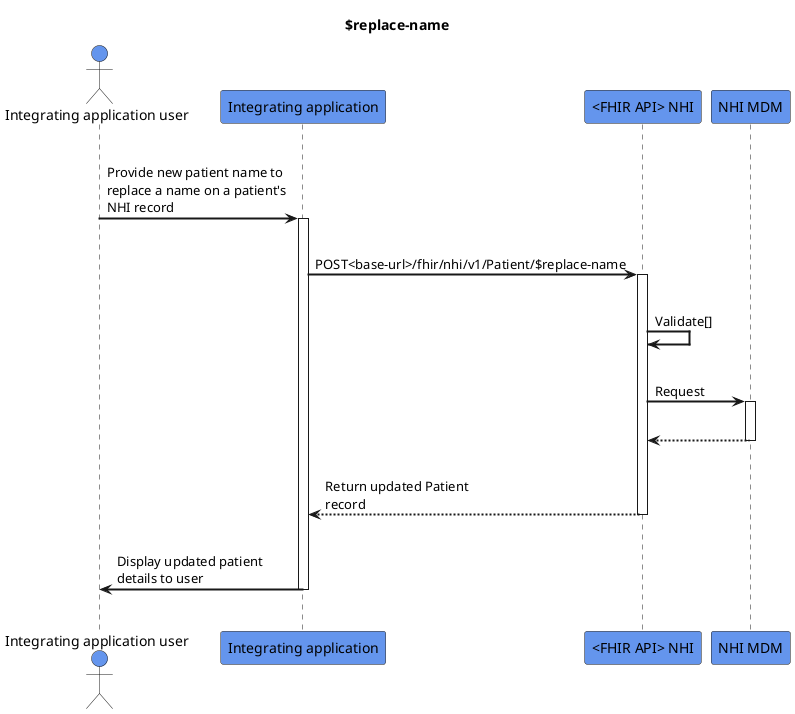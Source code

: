 @startuml
skinparam sequenceArrowThickness 2
skinparam roundcorner 5
skinparam maxmessagesize 180
skinparam sequenceParticipant bold
title $replace-name
actor "Integrating application user" as User #CornflowerBlue
participant "Integrating application" as A #CornflowerBlue
participant "<FHIR API> NHI" as B #CornflowerBlue
participant "NHI MDM" as C #CornflowerBlue
|||
User -> A: Provide new patient name to replace a name on a patient's NHI record
activate A
|||
A -> B: POST<base-url>/fhir/nhi/v1/Patient/$replace-name
activate B
|||
B -> B: Validate[]
|||
B -> C: Request
activate C
|||
C -[dashed]-> B
deactivate C
|||
B -[dashed]-> A: Return updated Patient record
deactivate B
|||
A -> User: Display updated patient details to user
deactivate A
|||
@enduml
